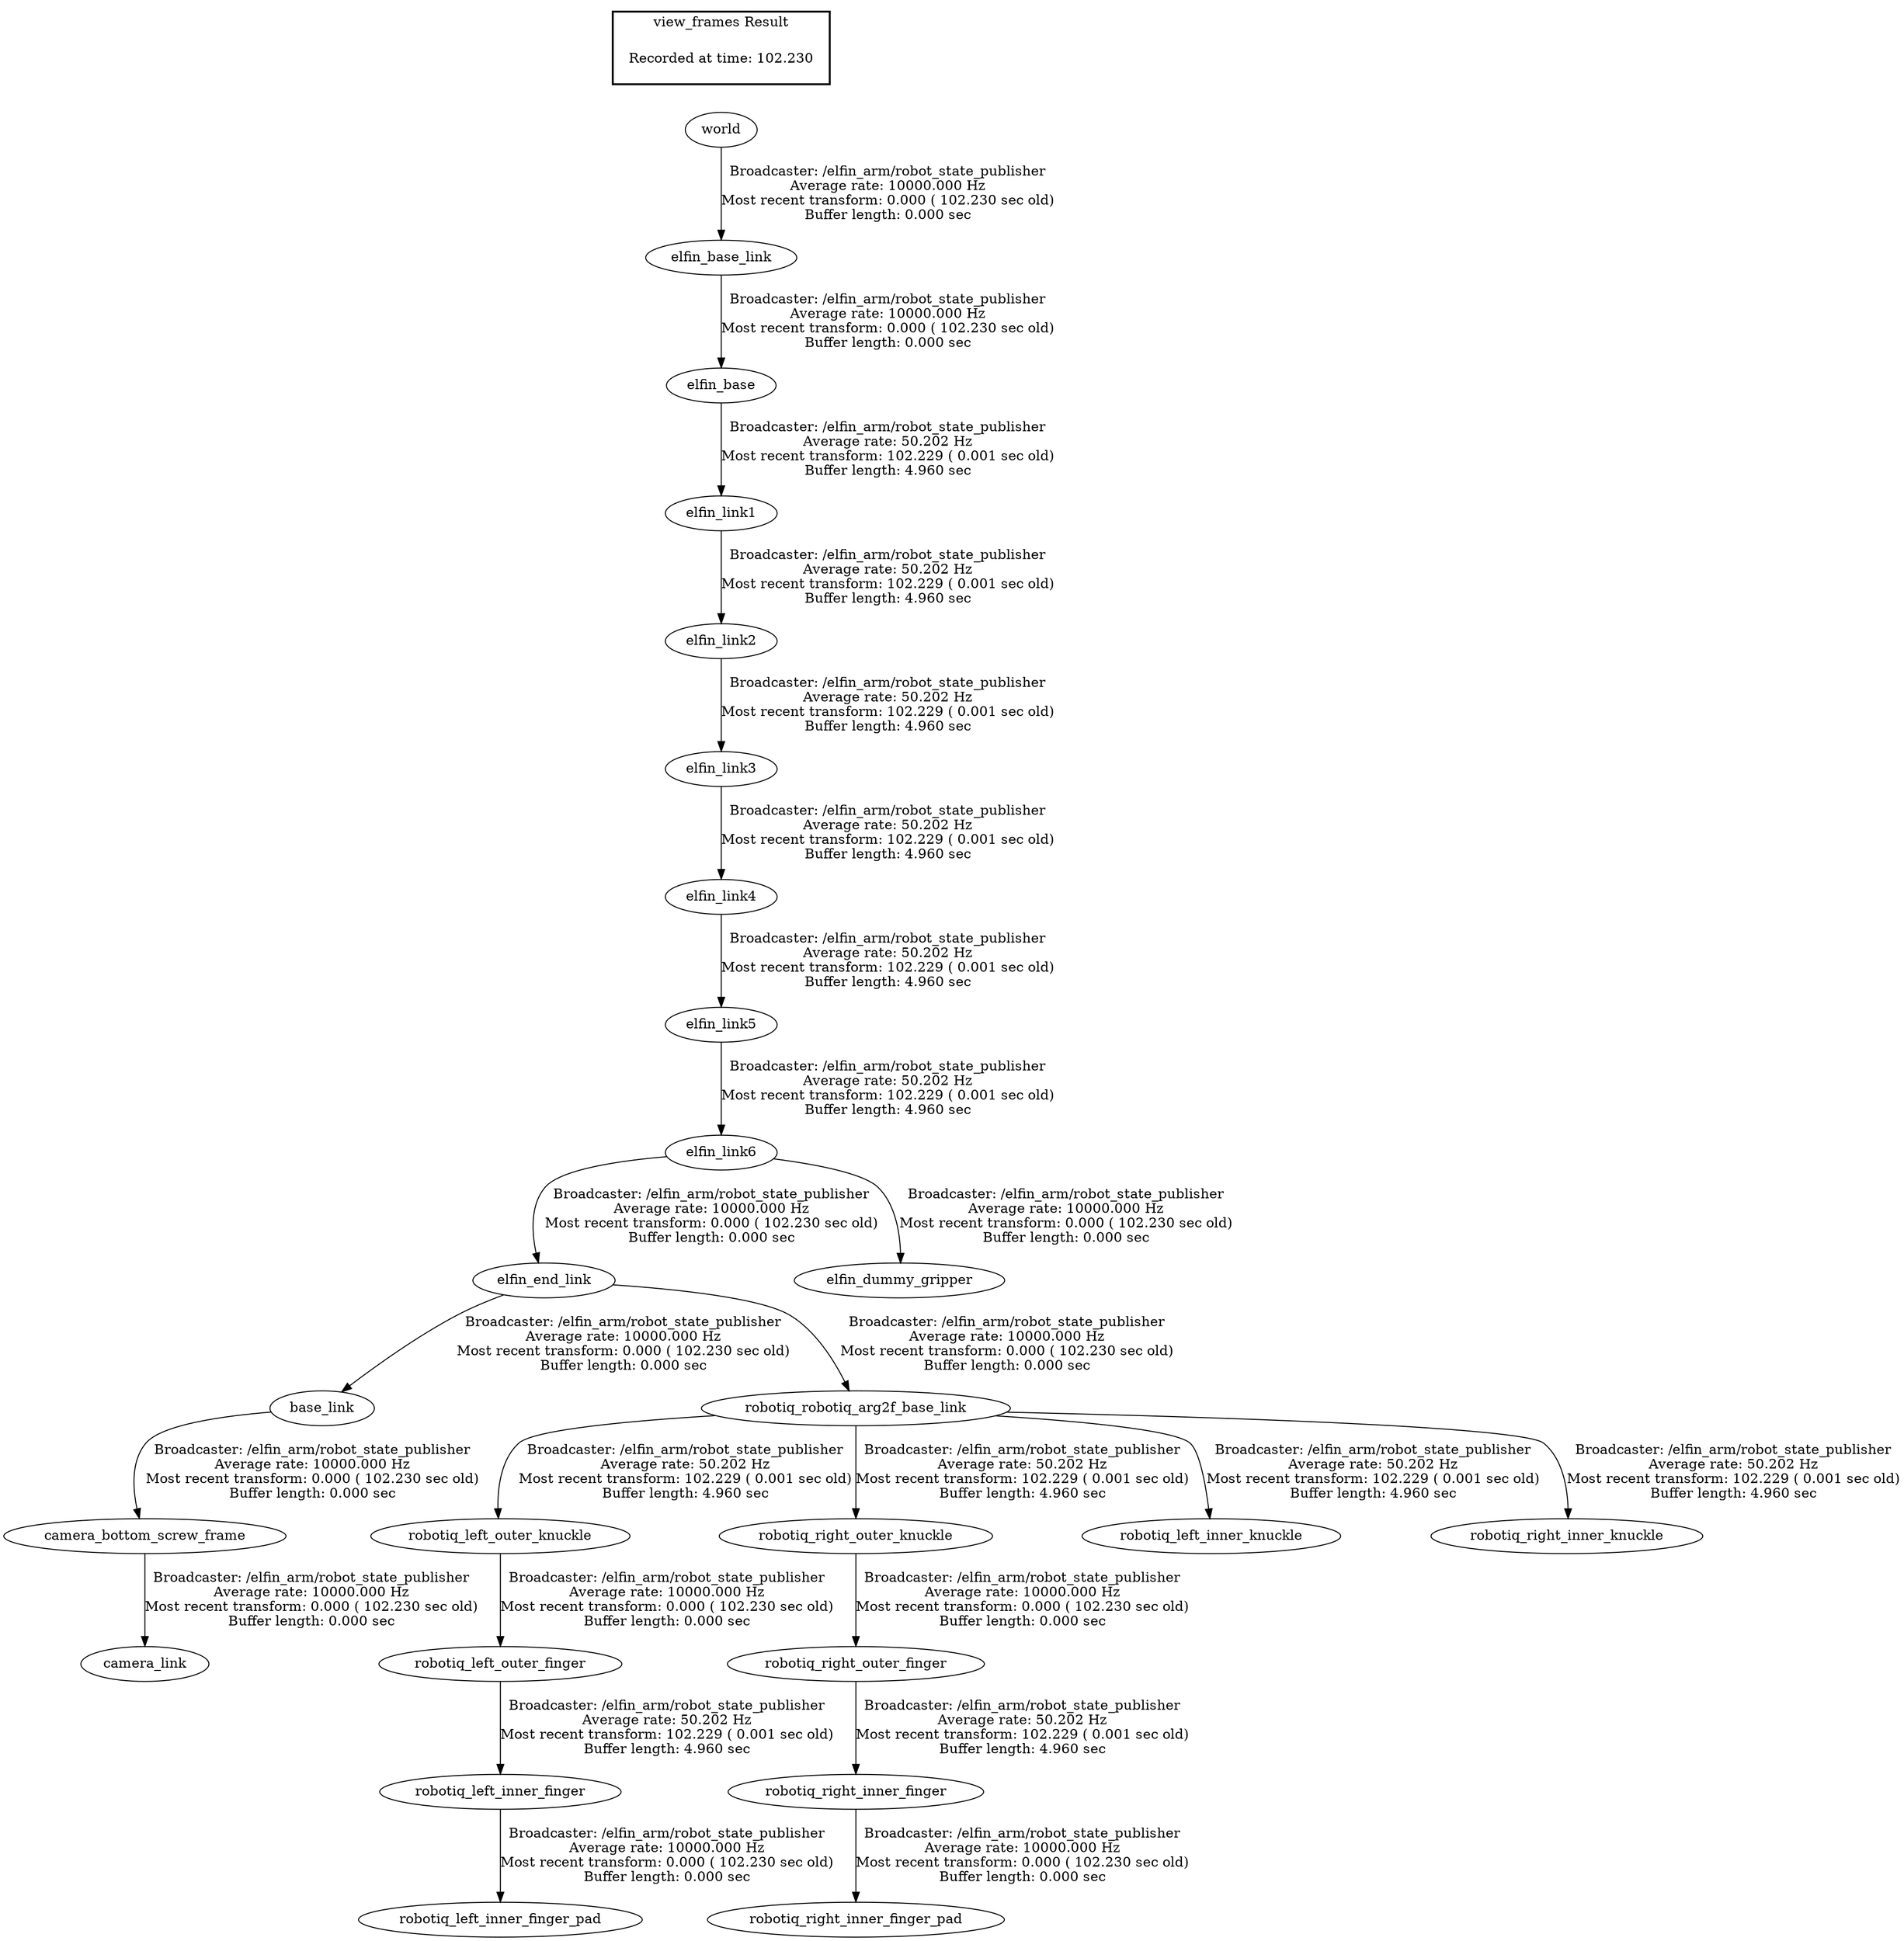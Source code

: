 digraph G {
"elfin_end_link" -> "base_link"[label="Broadcaster: /elfin_arm/robot_state_publisher\nAverage rate: 10000.000 Hz\nMost recent transform: 0.000 ( 102.230 sec old)\nBuffer length: 0.000 sec\n"];
"elfin_link6" -> "elfin_end_link"[label="Broadcaster: /elfin_arm/robot_state_publisher\nAverage rate: 10000.000 Hz\nMost recent transform: 0.000 ( 102.230 sec old)\nBuffer length: 0.000 sec\n"];
"base_link" -> "camera_bottom_screw_frame"[label="Broadcaster: /elfin_arm/robot_state_publisher\nAverage rate: 10000.000 Hz\nMost recent transform: 0.000 ( 102.230 sec old)\nBuffer length: 0.000 sec\n"];
"camera_bottom_screw_frame" -> "camera_link"[label="Broadcaster: /elfin_arm/robot_state_publisher\nAverage rate: 10000.000 Hz\nMost recent transform: 0.000 ( 102.230 sec old)\nBuffer length: 0.000 sec\n"];
"elfin_base_link" -> "elfin_base"[label="Broadcaster: /elfin_arm/robot_state_publisher\nAverage rate: 10000.000 Hz\nMost recent transform: 0.000 ( 102.230 sec old)\nBuffer length: 0.000 sec\n"];
"world" -> "elfin_base_link"[label="Broadcaster: /elfin_arm/robot_state_publisher\nAverage rate: 10000.000 Hz\nMost recent transform: 0.000 ( 102.230 sec old)\nBuffer length: 0.000 sec\n"];
"elfin_link6" -> "elfin_dummy_gripper"[label="Broadcaster: /elfin_arm/robot_state_publisher\nAverage rate: 10000.000 Hz\nMost recent transform: 0.000 ( 102.230 sec old)\nBuffer length: 0.000 sec\n"];
"elfin_link5" -> "elfin_link6"[label="Broadcaster: /elfin_arm/robot_state_publisher\nAverage rate: 50.202 Hz\nMost recent transform: 102.229 ( 0.001 sec old)\nBuffer length: 4.960 sec\n"];
"robotiq_left_inner_finger" -> "robotiq_left_inner_finger_pad"[label="Broadcaster: /elfin_arm/robot_state_publisher\nAverage rate: 10000.000 Hz\nMost recent transform: 0.000 ( 102.230 sec old)\nBuffer length: 0.000 sec\n"];
"robotiq_left_outer_finger" -> "robotiq_left_inner_finger"[label="Broadcaster: /elfin_arm/robot_state_publisher\nAverage rate: 50.202 Hz\nMost recent transform: 102.229 ( 0.001 sec old)\nBuffer length: 4.960 sec\n"];
"robotiq_left_outer_knuckle" -> "robotiq_left_outer_finger"[label="Broadcaster: /elfin_arm/robot_state_publisher\nAverage rate: 10000.000 Hz\nMost recent transform: 0.000 ( 102.230 sec old)\nBuffer length: 0.000 sec\n"];
"robotiq_robotiq_arg2f_base_link" -> "robotiq_left_outer_knuckle"[label="Broadcaster: /elfin_arm/robot_state_publisher\nAverage rate: 50.202 Hz\nMost recent transform: 102.229 ( 0.001 sec old)\nBuffer length: 4.960 sec\n"];
"robotiq_right_inner_finger" -> "robotiq_right_inner_finger_pad"[label="Broadcaster: /elfin_arm/robot_state_publisher\nAverage rate: 10000.000 Hz\nMost recent transform: 0.000 ( 102.230 sec old)\nBuffer length: 0.000 sec\n"];
"robotiq_right_outer_finger" -> "robotiq_right_inner_finger"[label="Broadcaster: /elfin_arm/robot_state_publisher\nAverage rate: 50.202 Hz\nMost recent transform: 102.229 ( 0.001 sec old)\nBuffer length: 4.960 sec\n"];
"robotiq_right_outer_knuckle" -> "robotiq_right_outer_finger"[label="Broadcaster: /elfin_arm/robot_state_publisher\nAverage rate: 10000.000 Hz\nMost recent transform: 0.000 ( 102.230 sec old)\nBuffer length: 0.000 sec\n"];
"robotiq_robotiq_arg2f_base_link" -> "robotiq_right_outer_knuckle"[label="Broadcaster: /elfin_arm/robot_state_publisher\nAverage rate: 50.202 Hz\nMost recent transform: 102.229 ( 0.001 sec old)\nBuffer length: 4.960 sec\n"];
"elfin_end_link" -> "robotiq_robotiq_arg2f_base_link"[label="Broadcaster: /elfin_arm/robot_state_publisher\nAverage rate: 10000.000 Hz\nMost recent transform: 0.000 ( 102.230 sec old)\nBuffer length: 0.000 sec\n"];
"elfin_base" -> "elfin_link1"[label="Broadcaster: /elfin_arm/robot_state_publisher\nAverage rate: 50.202 Hz\nMost recent transform: 102.229 ( 0.001 sec old)\nBuffer length: 4.960 sec\n"];
"elfin_link1" -> "elfin_link2"[label="Broadcaster: /elfin_arm/robot_state_publisher\nAverage rate: 50.202 Hz\nMost recent transform: 102.229 ( 0.001 sec old)\nBuffer length: 4.960 sec\n"];
"elfin_link2" -> "elfin_link3"[label="Broadcaster: /elfin_arm/robot_state_publisher\nAverage rate: 50.202 Hz\nMost recent transform: 102.229 ( 0.001 sec old)\nBuffer length: 4.960 sec\n"];
"elfin_link3" -> "elfin_link4"[label="Broadcaster: /elfin_arm/robot_state_publisher\nAverage rate: 50.202 Hz\nMost recent transform: 102.229 ( 0.001 sec old)\nBuffer length: 4.960 sec\n"];
"elfin_link4" -> "elfin_link5"[label="Broadcaster: /elfin_arm/robot_state_publisher\nAverage rate: 50.202 Hz\nMost recent transform: 102.229 ( 0.001 sec old)\nBuffer length: 4.960 sec\n"];
"robotiq_robotiq_arg2f_base_link" -> "robotiq_left_inner_knuckle"[label="Broadcaster: /elfin_arm/robot_state_publisher\nAverage rate: 50.202 Hz\nMost recent transform: 102.229 ( 0.001 sec old)\nBuffer length: 4.960 sec\n"];
"robotiq_robotiq_arg2f_base_link" -> "robotiq_right_inner_knuckle"[label="Broadcaster: /elfin_arm/robot_state_publisher\nAverage rate: 50.202 Hz\nMost recent transform: 102.229 ( 0.001 sec old)\nBuffer length: 4.960 sec\n"];
edge [style=invis];
 subgraph cluster_legend { style=bold; color=black; label ="view_frames Result";
"Recorded at time: 102.230"[ shape=plaintext ] ;
 }->"world";
}
